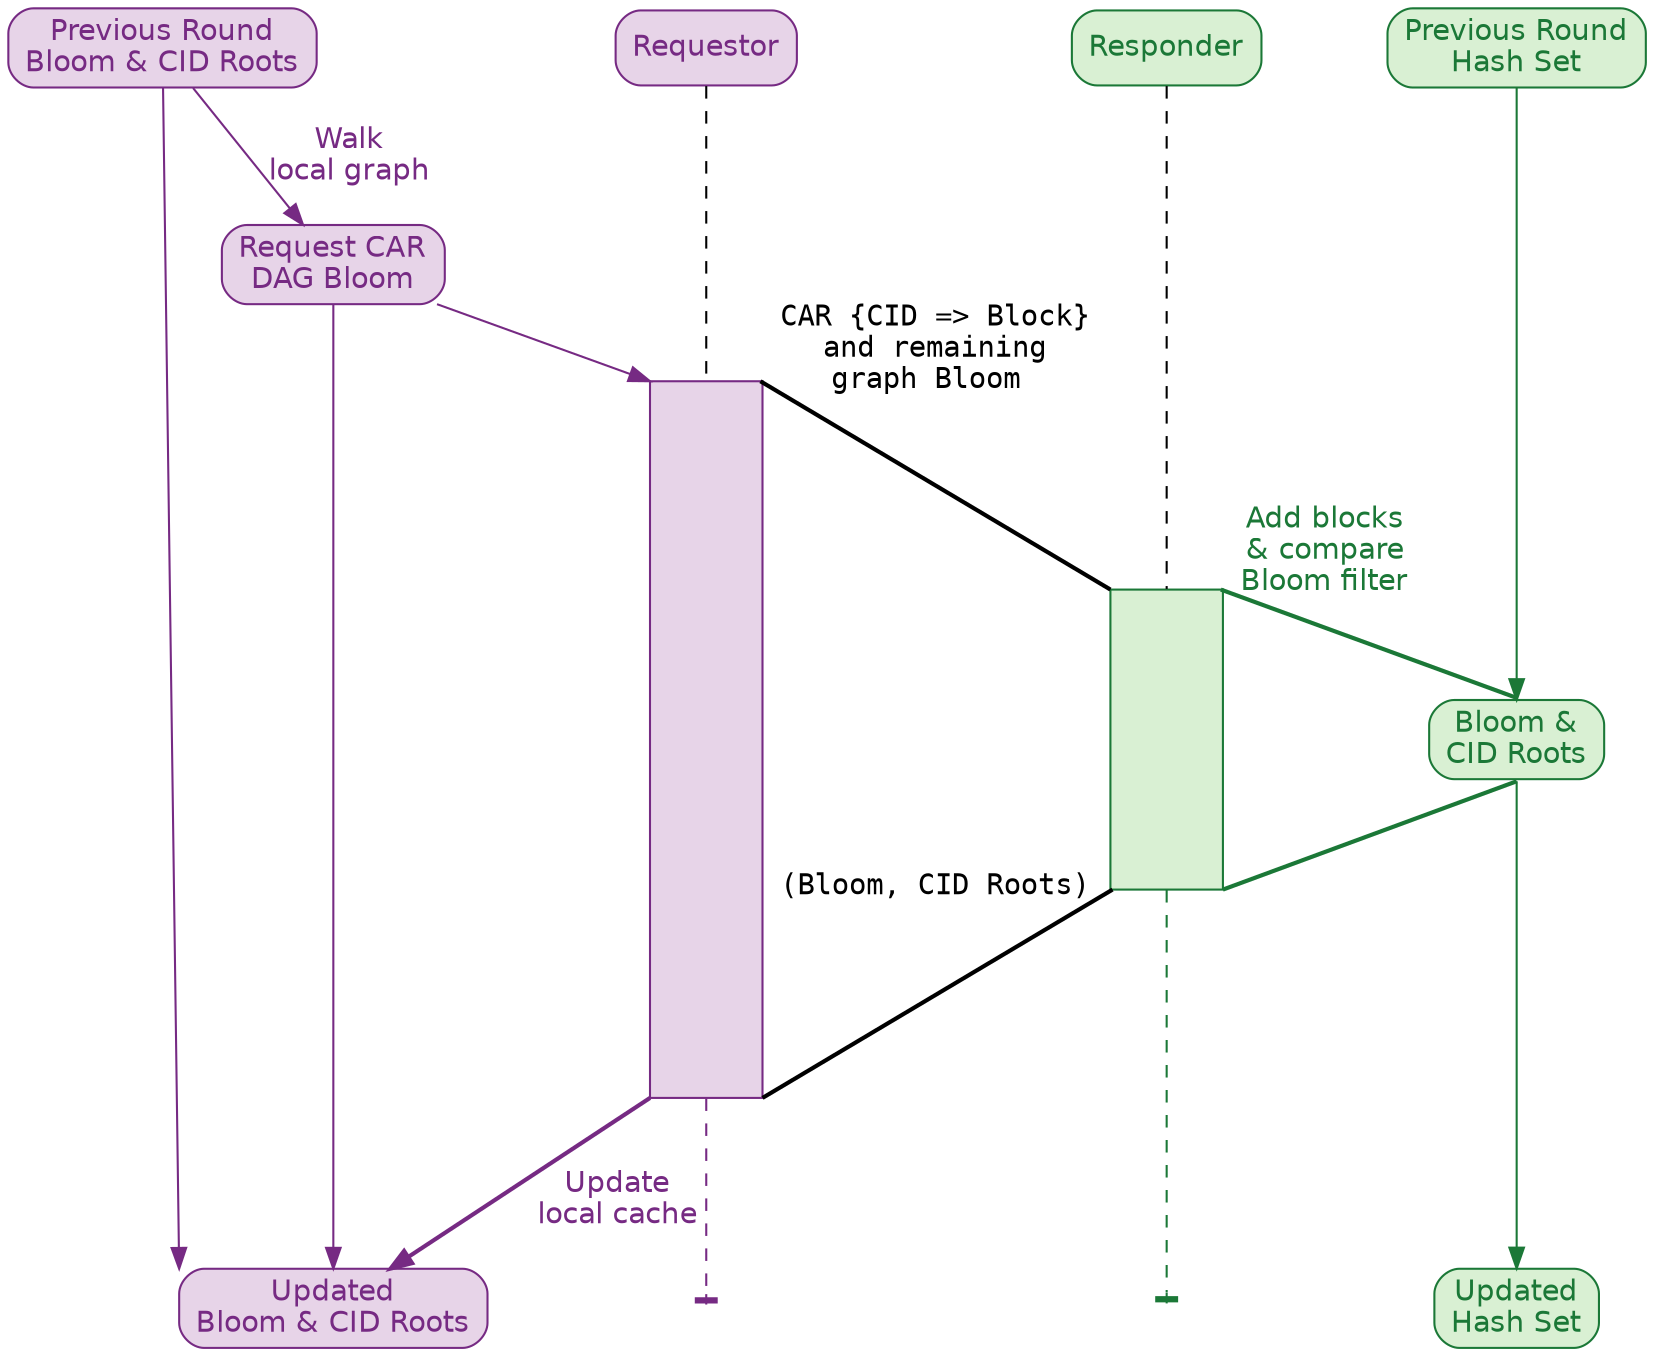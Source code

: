 digraph G {
    rankdir = TB
    splines = line

    edge [
        colorscheme = prgn11
        color = 2

        fontname = "Helvetica"
        fontcolor = 2
    ]

    node [
        shape = box
        style = "rounded,filled"
        colorscheme = prgn11

        color = 2
        fillcolor = 5

        fontcolor = 2
        fontname = "Helvetica"
    ]

    req [label = "Requestor"]
    req_busy [
        shape = rectangle
        style = filled
        label = "\n\n\n\n\n\n\n\n\n\n\n\n\n\n\n\n\n\n\n\n\n"
    ]
    req_prev [label = "Previous Round\nBloom & CID Roots"]
    req_next [label = "Updated\nBloom & CID Roots"]
    req_end [shape = point, style = invis]
    req_car [label = "Request CAR\nDAG Bloom"]

    node [
        color = 10
        fillcolor = 7
        fontcolor = 10
    ]

    resp [label = "Responder"]
    resp_busy [
        shape = rectangle
        style = filled
        label = ""
        paddbusyg = none
        height = 2
    ]
    resp_end [shape = point, style = invis]

    resp_prev [label = "Previous Round\nHash Set"]
    resp_next [label = "Updated\nHash Set"]
    resp_bloom [label = "Bloom &\nCID Roots"]

    #########
    # Edges #
    #########

    req_prev -> req_next:nw [weight = 100]
    req_busy:sw -> req_next [label = "\nUpdate\nlocal cache", style = bold]
    req_busy -> req_end [arrowhead = tee, style = dashed, weight = 100]

    req_prev -> req_car [label = "Walk\nlocal graph"]
    req_car -> req_busy:nw
    req_car -> req_next [weight = 100]

    edge [color = 10, fontcolor = 10]

    resp_prev -> resp_bloom:n
    resp_busy:ne -> resp_bloom:n [label = "Add blocks\n& compare\nBloom filter", style = bold]
    resp_bloom:s -> resp_busy:se [style = bold]
    resp_bloom:s -> resp_next [weight = 100]
    resp_busy -> resp_end [arrowhead = tee, style = dashed, weight = 100]

    edge [color = black, fontcolor = black, fontname = "Courier"]

    req_busy:ne -> resp_busy:nw [label = "CAR {CID => Block}\nand remaining\ngraph Bloom " style = bold]
    resp_busy:sw -> req_busy:se [label = "(Bloom, CID Roots)" style = bold]

    ##############
    # Structural #
    ##############

    edge [
        color = black
        style = dashed
        arrowhead = none
    ]

    req -> req_busy [weight = 100]
    resp -> resp_busy [weight = 100]

    ################
    # Layout Hacks #
    ################

    edge [style = invis]

    req_prev -> req [minlen = 4]
    resp_next:nw -> resp_bloom:se

    {rank = same req resp req_prev resp_prev}
    {rank = same req_end resp_end req_next resp_next}
    {rank = same req_busy resp_busy resp_bloom}
}

